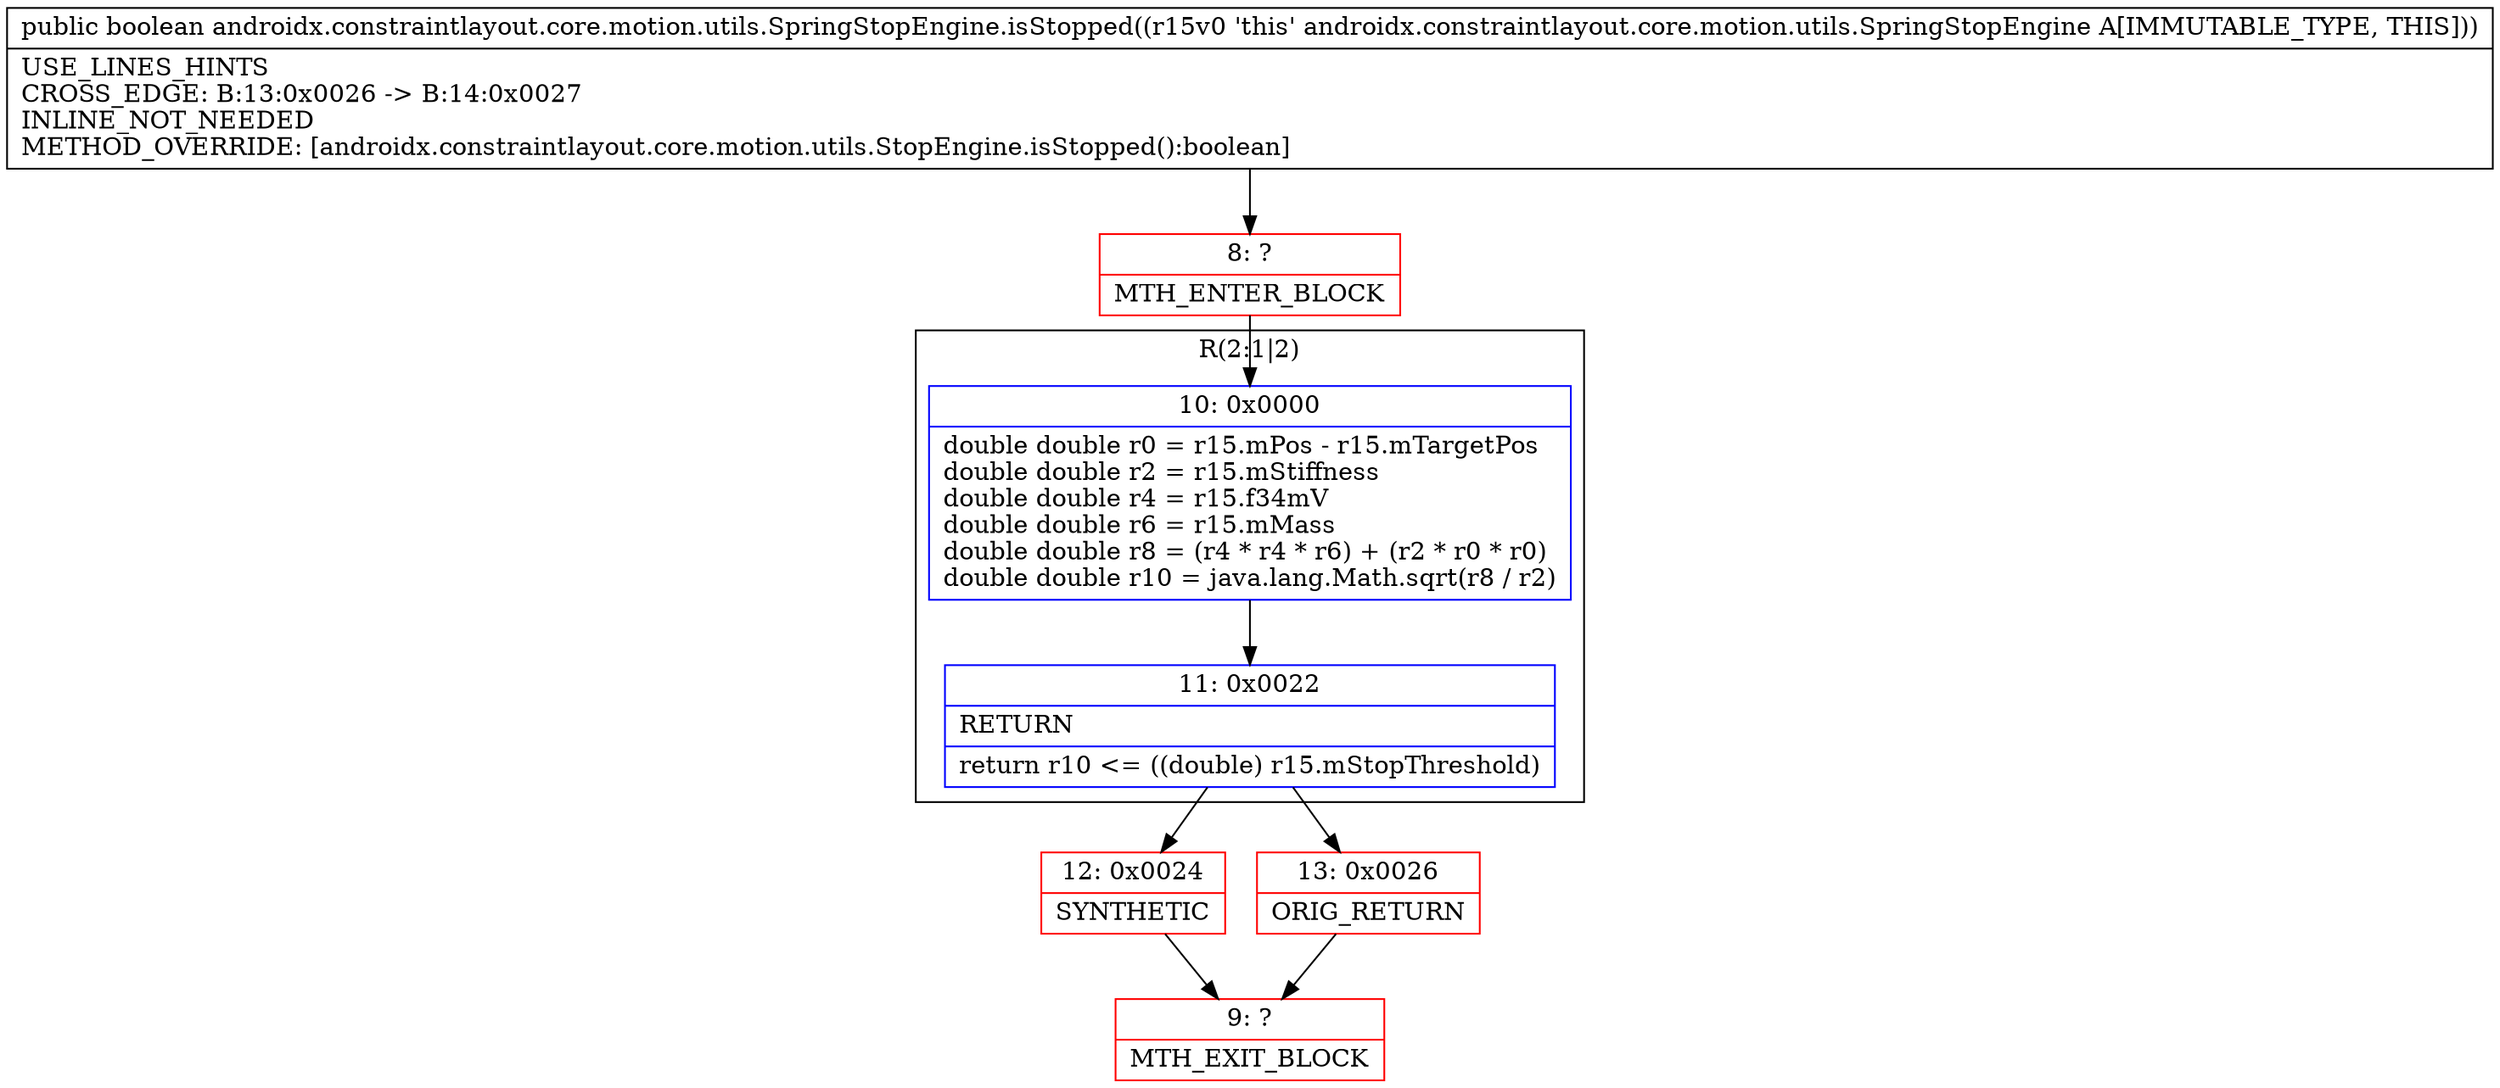 digraph "CFG forandroidx.constraintlayout.core.motion.utils.SpringStopEngine.isStopped()Z" {
subgraph cluster_Region_942416253 {
label = "R(2:1|2)";
node [shape=record,color=blue];
Node_10 [shape=record,label="{10\:\ 0x0000|double double r0 = r15.mPos \- r15.mTargetPos\ldouble double r2 = r15.mStiffness\ldouble double r4 = r15.f34mV\ldouble double r6 = r15.mMass\ldouble double r8 = (r4 * r4 * r6) + (r2 * r0 * r0)\ldouble double r10 = java.lang.Math.sqrt(r8 \/ r2)\l}"];
Node_11 [shape=record,label="{11\:\ 0x0022|RETURN\l|return r10 \<= ((double) r15.mStopThreshold)\l}"];
}
Node_8 [shape=record,color=red,label="{8\:\ ?|MTH_ENTER_BLOCK\l}"];
Node_12 [shape=record,color=red,label="{12\:\ 0x0024|SYNTHETIC\l}"];
Node_9 [shape=record,color=red,label="{9\:\ ?|MTH_EXIT_BLOCK\l}"];
Node_13 [shape=record,color=red,label="{13\:\ 0x0026|ORIG_RETURN\l}"];
MethodNode[shape=record,label="{public boolean androidx.constraintlayout.core.motion.utils.SpringStopEngine.isStopped((r15v0 'this' androidx.constraintlayout.core.motion.utils.SpringStopEngine A[IMMUTABLE_TYPE, THIS]))  | USE_LINES_HINTS\lCROSS_EDGE: B:13:0x0026 \-\> B:14:0x0027\lINLINE_NOT_NEEDED\lMETHOD_OVERRIDE: [androidx.constraintlayout.core.motion.utils.StopEngine.isStopped():boolean]\l}"];
MethodNode -> Node_8;Node_10 -> Node_11;
Node_11 -> Node_12;
Node_11 -> Node_13;
Node_8 -> Node_10;
Node_12 -> Node_9;
Node_13 -> Node_9;
}

